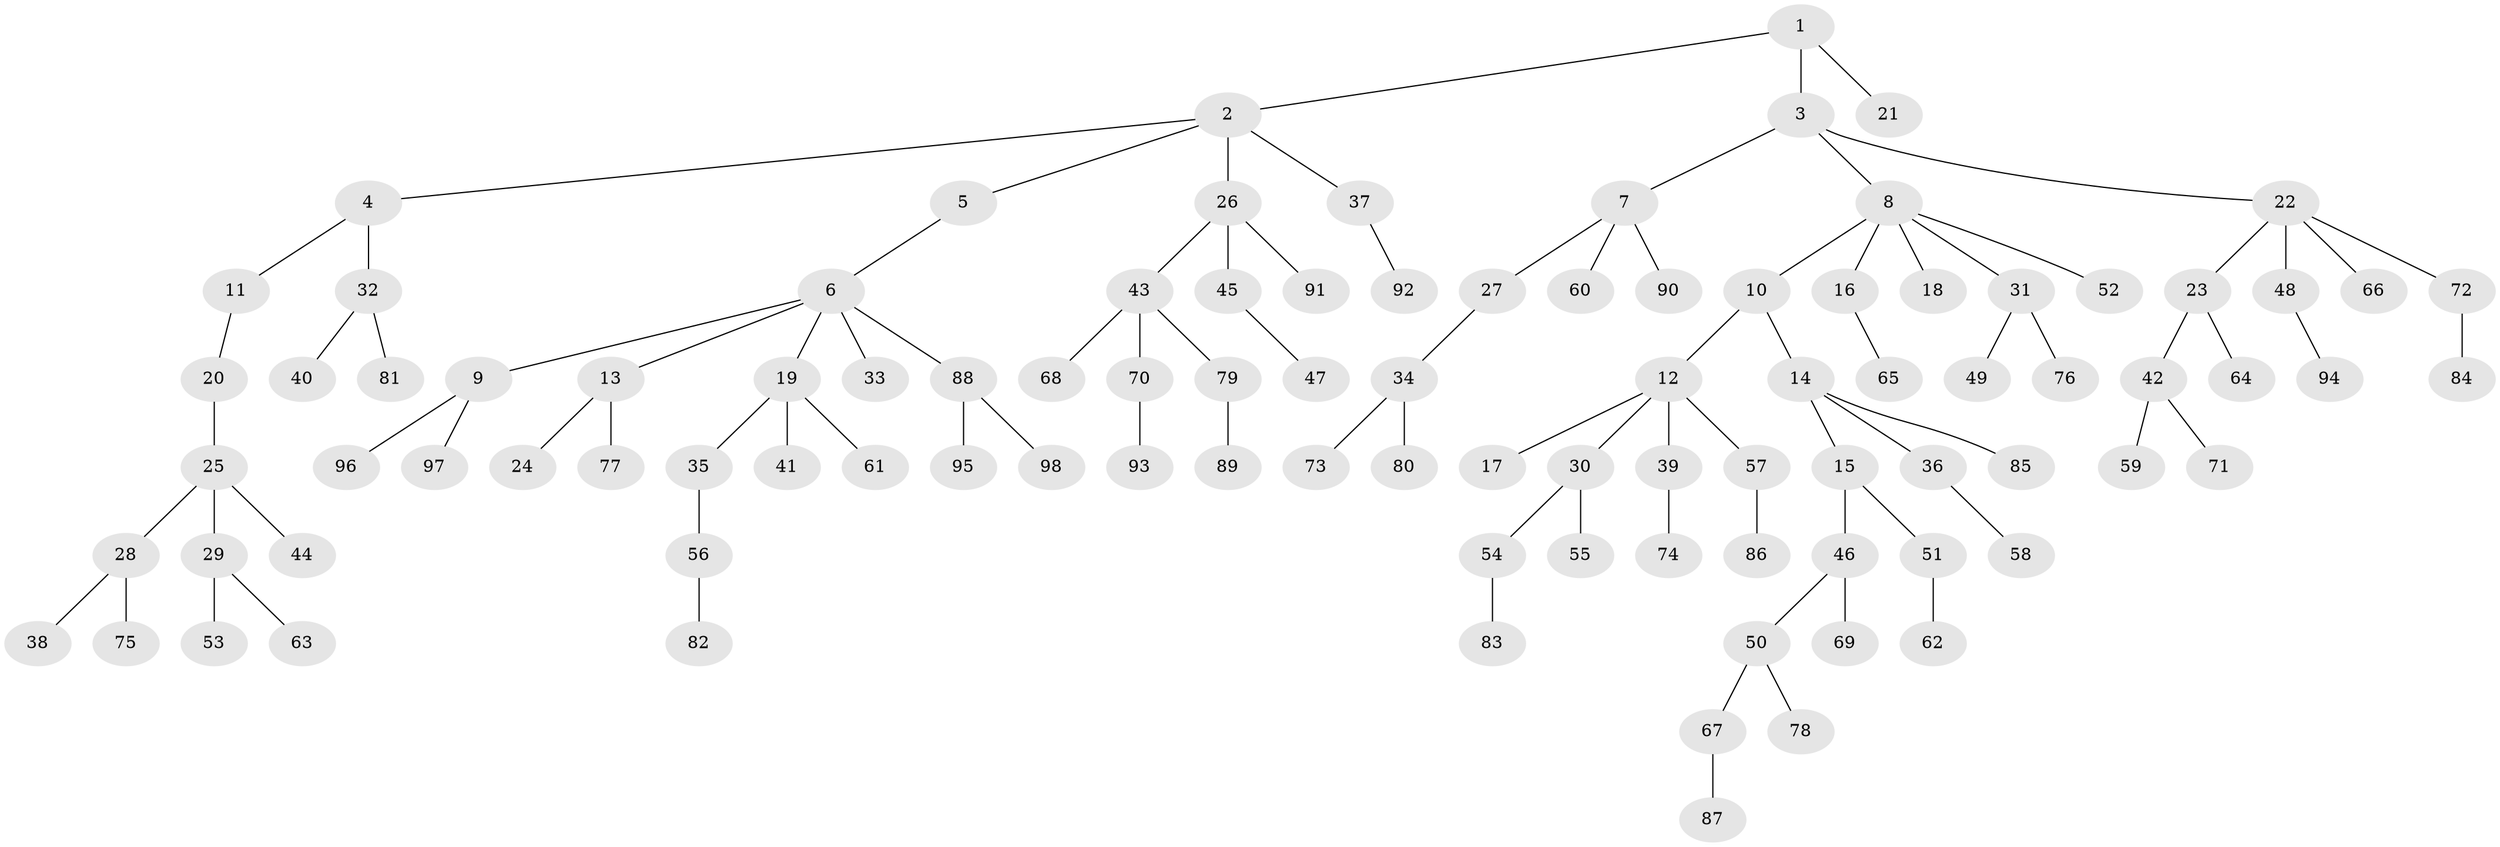 // Generated by graph-tools (version 1.1) at 2025/11/02/27/25 16:11:26]
// undirected, 98 vertices, 97 edges
graph export_dot {
graph [start="1"]
  node [color=gray90,style=filled];
  1;
  2;
  3;
  4;
  5;
  6;
  7;
  8;
  9;
  10;
  11;
  12;
  13;
  14;
  15;
  16;
  17;
  18;
  19;
  20;
  21;
  22;
  23;
  24;
  25;
  26;
  27;
  28;
  29;
  30;
  31;
  32;
  33;
  34;
  35;
  36;
  37;
  38;
  39;
  40;
  41;
  42;
  43;
  44;
  45;
  46;
  47;
  48;
  49;
  50;
  51;
  52;
  53;
  54;
  55;
  56;
  57;
  58;
  59;
  60;
  61;
  62;
  63;
  64;
  65;
  66;
  67;
  68;
  69;
  70;
  71;
  72;
  73;
  74;
  75;
  76;
  77;
  78;
  79;
  80;
  81;
  82;
  83;
  84;
  85;
  86;
  87;
  88;
  89;
  90;
  91;
  92;
  93;
  94;
  95;
  96;
  97;
  98;
  1 -- 2;
  1 -- 3;
  1 -- 21;
  2 -- 4;
  2 -- 5;
  2 -- 26;
  2 -- 37;
  3 -- 7;
  3 -- 8;
  3 -- 22;
  4 -- 11;
  4 -- 32;
  5 -- 6;
  6 -- 9;
  6 -- 13;
  6 -- 19;
  6 -- 33;
  6 -- 88;
  7 -- 27;
  7 -- 60;
  7 -- 90;
  8 -- 10;
  8 -- 16;
  8 -- 18;
  8 -- 31;
  8 -- 52;
  9 -- 96;
  9 -- 97;
  10 -- 12;
  10 -- 14;
  11 -- 20;
  12 -- 17;
  12 -- 30;
  12 -- 39;
  12 -- 57;
  13 -- 24;
  13 -- 77;
  14 -- 15;
  14 -- 36;
  14 -- 85;
  15 -- 46;
  15 -- 51;
  16 -- 65;
  19 -- 35;
  19 -- 41;
  19 -- 61;
  20 -- 25;
  22 -- 23;
  22 -- 48;
  22 -- 66;
  22 -- 72;
  23 -- 42;
  23 -- 64;
  25 -- 28;
  25 -- 29;
  25 -- 44;
  26 -- 43;
  26 -- 45;
  26 -- 91;
  27 -- 34;
  28 -- 38;
  28 -- 75;
  29 -- 53;
  29 -- 63;
  30 -- 54;
  30 -- 55;
  31 -- 49;
  31 -- 76;
  32 -- 40;
  32 -- 81;
  34 -- 73;
  34 -- 80;
  35 -- 56;
  36 -- 58;
  37 -- 92;
  39 -- 74;
  42 -- 59;
  42 -- 71;
  43 -- 68;
  43 -- 70;
  43 -- 79;
  45 -- 47;
  46 -- 50;
  46 -- 69;
  48 -- 94;
  50 -- 67;
  50 -- 78;
  51 -- 62;
  54 -- 83;
  56 -- 82;
  57 -- 86;
  67 -- 87;
  70 -- 93;
  72 -- 84;
  79 -- 89;
  88 -- 95;
  88 -- 98;
}
